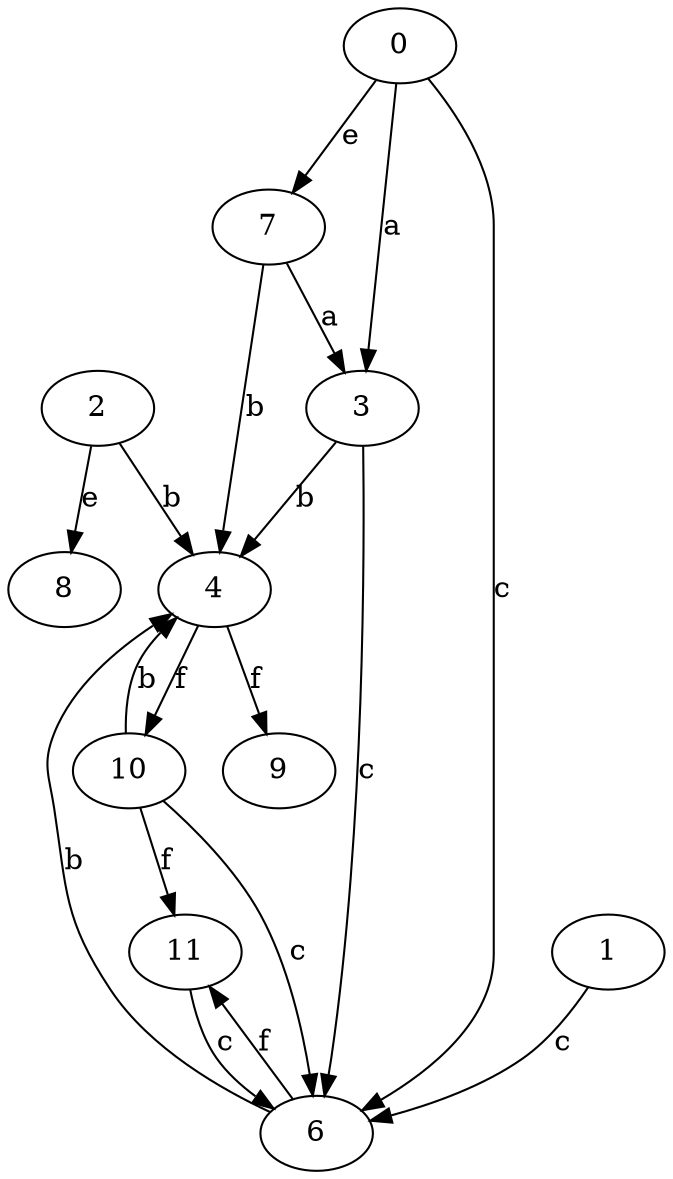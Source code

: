 strict digraph  {
2;
3;
4;
6;
7;
8;
9;
10;
0;
1;
11;
2 -> 4  [label=b];
2 -> 8  [label=e];
3 -> 4  [label=b];
3 -> 6  [label=c];
4 -> 9  [label=f];
4 -> 10  [label=f];
6 -> 4  [label=b];
6 -> 11  [label=f];
7 -> 3  [label=a];
7 -> 4  [label=b];
10 -> 4  [label=b];
10 -> 6  [label=c];
10 -> 11  [label=f];
0 -> 3  [label=a];
0 -> 6  [label=c];
0 -> 7  [label=e];
1 -> 6  [label=c];
11 -> 6  [label=c];
}
